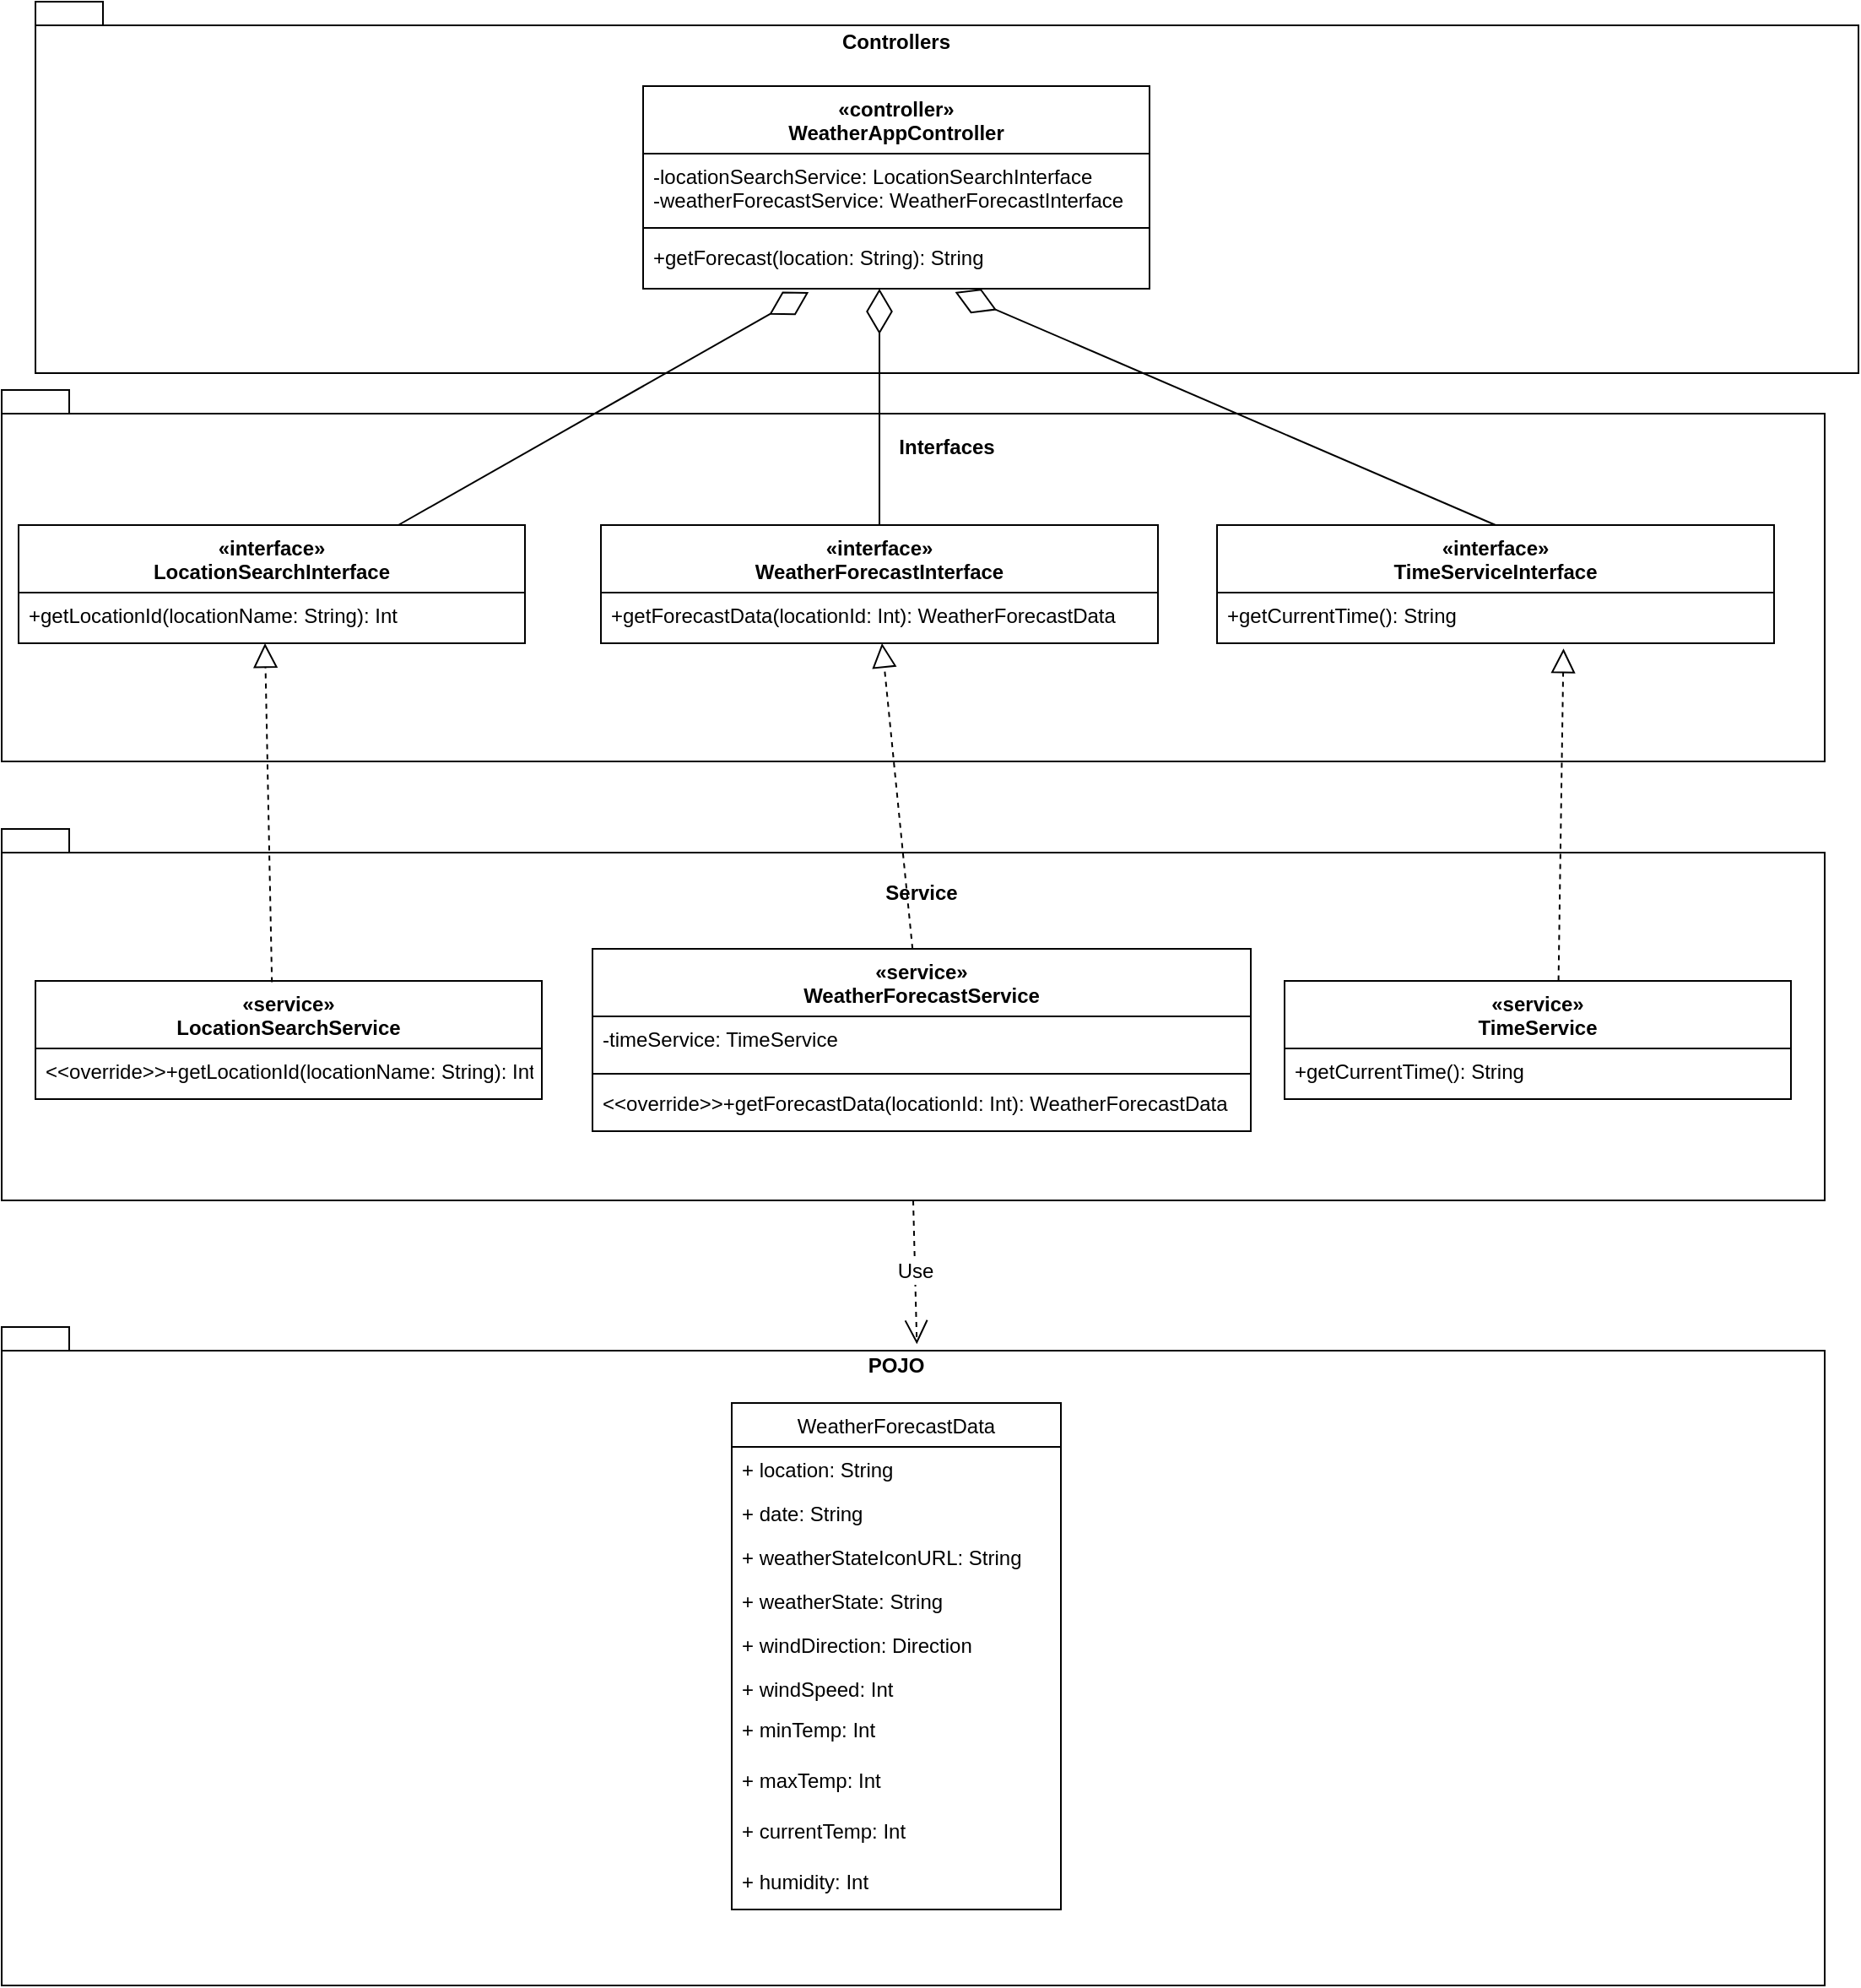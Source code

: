 <mxfile version="14.4.8" type="github">
  <diagram id="l5VUs57f16sQzUXNh8wB" name="Page-1">
    <mxGraphModel dx="2044" dy="874" grid="1" gridSize="10" guides="1" tooltips="1" connect="1" arrows="1" fold="1" page="1" pageScale="1" pageWidth="827" pageHeight="1169" math="0" shadow="0">
      <root>
        <mxCell id="0" />
        <mxCell id="1" parent="0" />
        <mxCell id="8i5R2quxsmmXq8oSvWyt-55" value="" style="shape=folder;fontStyle=1;spacingTop=30;tabWidth=40;tabHeight=14;tabPosition=left;html=1;noLabel=0;labelPosition=center;verticalLabelPosition=top;align=center;verticalAlign=bottom;fontSize=12;" vertex="1" parent="1">
          <mxGeometry x="30" y="785" width="1080" height="390" as="geometry" />
        </mxCell>
        <mxCell id="8i5R2quxsmmXq8oSvWyt-56" value="" style="shape=folder;fontStyle=1;spacingTop=30;tabWidth=40;tabHeight=14;tabPosition=left;html=1;noLabel=0;labelPosition=center;verticalLabelPosition=top;align=center;verticalAlign=bottom;fontSize=12;" vertex="1" parent="1">
          <mxGeometry x="50" width="1080" height="220" as="geometry" />
        </mxCell>
        <mxCell id="8i5R2quxsmmXq8oSvWyt-57" value="" style="shape=folder;fontStyle=1;spacingTop=30;tabWidth=40;tabHeight=14;tabPosition=left;html=1;noLabel=0;labelPosition=center;verticalLabelPosition=top;align=center;verticalAlign=bottom;fontSize=12;" vertex="1" parent="1">
          <mxGeometry x="30" y="490" width="1080" height="220" as="geometry" />
        </mxCell>
        <mxCell id="8i5R2quxsmmXq8oSvWyt-58" value="" style="shape=folder;fontStyle=1;spacingTop=30;tabWidth=40;tabHeight=14;tabPosition=left;html=1;noLabel=0;labelPosition=center;verticalLabelPosition=top;align=center;verticalAlign=bottom;fontSize=12;" vertex="1" parent="1">
          <mxGeometry x="30" y="230" width="1080" height="220" as="geometry" />
        </mxCell>
        <mxCell id="8i5R2quxsmmXq8oSvWyt-59" value="«controller»&#xa;WeatherAppController&#xa;&#xa;" style="swimlane;fontStyle=1;align=center;verticalAlign=top;childLayout=stackLayout;horizontal=1;startSize=40;horizontalStack=0;resizeParent=1;resizeParentMax=0;resizeLast=0;collapsible=1;marginBottom=0;" vertex="1" parent="1">
          <mxGeometry x="410" y="50" width="300" height="120" as="geometry">
            <mxRectangle x="210" y="70" width="100" height="26" as="alternateBounds" />
          </mxGeometry>
        </mxCell>
        <mxCell id="8i5R2quxsmmXq8oSvWyt-60" value="-locationSearchService: LocationSearchInterface&#xa;-weatherForecastService: WeatherForecastInterface" style="text;strokeColor=none;fillColor=none;align=left;verticalAlign=top;spacingLeft=4;spacingRight=4;overflow=hidden;rotatable=0;points=[[0,0.5],[1,0.5]];portConstraint=eastwest;" vertex="1" parent="8i5R2quxsmmXq8oSvWyt-59">
          <mxGeometry y="40" width="300" height="40" as="geometry" />
        </mxCell>
        <mxCell id="8i5R2quxsmmXq8oSvWyt-61" value="" style="line;strokeWidth=1;fillColor=none;align=left;verticalAlign=middle;spacingTop=-1;spacingLeft=3;spacingRight=3;rotatable=0;labelPosition=right;points=[];portConstraint=eastwest;" vertex="1" parent="8i5R2quxsmmXq8oSvWyt-59">
          <mxGeometry y="80" width="300" height="8" as="geometry" />
        </mxCell>
        <mxCell id="8i5R2quxsmmXq8oSvWyt-62" value="+getForecast(location: String): String" style="text;strokeColor=none;fillColor=none;align=left;verticalAlign=top;spacingLeft=4;spacingRight=4;overflow=hidden;rotatable=0;points=[[0,0.5],[1,0.5]];portConstraint=eastwest;" vertex="1" parent="8i5R2quxsmmXq8oSvWyt-59">
          <mxGeometry y="88" width="300" height="32" as="geometry" />
        </mxCell>
        <mxCell id="8i5R2quxsmmXq8oSvWyt-63" value="«interface»&#xa;LocationSearchInterface&#xa;" style="swimlane;fontStyle=1;align=center;verticalAlign=top;childLayout=stackLayout;horizontal=1;startSize=40;horizontalStack=0;resizeParent=1;resizeParentMax=0;resizeLast=0;collapsible=1;marginBottom=0;" vertex="1" parent="1">
          <mxGeometry x="40" y="310" width="300" height="70" as="geometry">
            <mxRectangle x="210" y="70" width="100" height="26" as="alternateBounds" />
          </mxGeometry>
        </mxCell>
        <mxCell id="8i5R2quxsmmXq8oSvWyt-64" value="+getLocationId(locationName: String): Int" style="text;strokeColor=none;fillColor=none;align=left;verticalAlign=top;spacingLeft=4;spacingRight=4;overflow=hidden;rotatable=0;points=[[0,0.5],[1,0.5]];portConstraint=eastwest;" vertex="1" parent="8i5R2quxsmmXq8oSvWyt-63">
          <mxGeometry y="40" width="300" height="30" as="geometry" />
        </mxCell>
        <mxCell id="8i5R2quxsmmXq8oSvWyt-65" value="«interface»&#xa;WeatherForecastInterface" style="swimlane;fontStyle=1;align=center;verticalAlign=top;childLayout=stackLayout;horizontal=1;startSize=40;horizontalStack=0;resizeParent=1;resizeParentMax=0;resizeLast=0;collapsible=1;marginBottom=0;" vertex="1" parent="1">
          <mxGeometry x="385" y="310" width="330" height="70" as="geometry">
            <mxRectangle x="210" y="70" width="100" height="26" as="alternateBounds" />
          </mxGeometry>
        </mxCell>
        <mxCell id="8i5R2quxsmmXq8oSvWyt-66" value="+getForecastData(locationId: Int): WeatherForecastData" style="text;strokeColor=none;fillColor=none;align=left;verticalAlign=top;spacingLeft=4;spacingRight=4;overflow=hidden;rotatable=0;points=[[0,0.5],[1,0.5]];portConstraint=eastwest;" vertex="1" parent="8i5R2quxsmmXq8oSvWyt-65">
          <mxGeometry y="40" width="330" height="30" as="geometry" />
        </mxCell>
        <mxCell id="8i5R2quxsmmXq8oSvWyt-67" value="«service»&#xa;LocationSearchService" style="swimlane;fontStyle=1;align=center;verticalAlign=top;childLayout=stackLayout;horizontal=1;startSize=40;horizontalStack=0;resizeParent=1;resizeParentMax=0;resizeLast=0;collapsible=1;marginBottom=0;" vertex="1" parent="1">
          <mxGeometry x="50" y="580" width="300" height="70" as="geometry">
            <mxRectangle x="210" y="70" width="100" height="26" as="alternateBounds" />
          </mxGeometry>
        </mxCell>
        <mxCell id="8i5R2quxsmmXq8oSvWyt-68" value="&lt;&lt;override&gt;&gt;+getLocationId(locationName: String): Int" style="text;strokeColor=none;fillColor=none;align=left;verticalAlign=top;spacingLeft=4;spacingRight=4;overflow=hidden;rotatable=0;points=[[0,0.5],[1,0.5]];portConstraint=eastwest;" vertex="1" parent="8i5R2quxsmmXq8oSvWyt-67">
          <mxGeometry y="40" width="300" height="30" as="geometry" />
        </mxCell>
        <mxCell id="8i5R2quxsmmXq8oSvWyt-69" value="«service»&#xa;TimeService" style="swimlane;fontStyle=1;align=center;verticalAlign=top;childLayout=stackLayout;horizontal=1;startSize=40;horizontalStack=0;resizeParent=1;resizeParentMax=0;resizeLast=0;collapsible=1;marginBottom=0;" vertex="1" parent="1">
          <mxGeometry x="790" y="580" width="300" height="70" as="geometry">
            <mxRectangle x="210" y="70" width="100" height="26" as="alternateBounds" />
          </mxGeometry>
        </mxCell>
        <mxCell id="8i5R2quxsmmXq8oSvWyt-70" value="+getCurrentTime(): String" style="text;strokeColor=none;fillColor=none;align=left;verticalAlign=top;spacingLeft=4;spacingRight=4;overflow=hidden;rotatable=0;points=[[0,0.5],[1,0.5]];portConstraint=eastwest;" vertex="1" parent="8i5R2quxsmmXq8oSvWyt-69">
          <mxGeometry y="40" width="300" height="30" as="geometry" />
        </mxCell>
        <mxCell id="8i5R2quxsmmXq8oSvWyt-71" value="«service»&#xa;WeatherForecastService&#xa;&#xa;" style="swimlane;fontStyle=1;align=center;verticalAlign=top;childLayout=stackLayout;horizontal=1;startSize=40;horizontalStack=0;resizeParent=1;resizeParentMax=0;resizeLast=0;collapsible=1;marginBottom=0;" vertex="1" parent="1">
          <mxGeometry x="380" y="561" width="390" height="108" as="geometry">
            <mxRectangle x="210" y="70" width="100" height="26" as="alternateBounds" />
          </mxGeometry>
        </mxCell>
        <mxCell id="8i5R2quxsmmXq8oSvWyt-72" value="-timeService: TimeService" style="text;strokeColor=none;fillColor=none;align=left;verticalAlign=top;spacingLeft=4;spacingRight=4;overflow=hidden;rotatable=0;points=[[0,0.5],[1,0.5]];portConstraint=eastwest;" vertex="1" parent="8i5R2quxsmmXq8oSvWyt-71">
          <mxGeometry y="40" width="390" height="30" as="geometry" />
        </mxCell>
        <mxCell id="8i5R2quxsmmXq8oSvWyt-73" value="" style="line;strokeWidth=1;fillColor=none;align=left;verticalAlign=middle;spacingTop=-1;spacingLeft=3;spacingRight=3;rotatable=0;labelPosition=right;points=[];portConstraint=eastwest;" vertex="1" parent="8i5R2quxsmmXq8oSvWyt-71">
          <mxGeometry y="70" width="390" height="8" as="geometry" />
        </mxCell>
        <mxCell id="8i5R2quxsmmXq8oSvWyt-74" value="&lt;&lt;override&gt;&gt;+getForecastData(locationId: Int): WeatherForecastData" style="text;strokeColor=none;fillColor=none;align=left;verticalAlign=top;spacingLeft=4;spacingRight=4;overflow=hidden;rotatable=0;points=[[0,0.5],[1,0.5]];portConstraint=eastwest;" vertex="1" parent="8i5R2quxsmmXq8oSvWyt-71">
          <mxGeometry y="78" width="390" height="30" as="geometry" />
        </mxCell>
        <mxCell id="8i5R2quxsmmXq8oSvWyt-75" value="WeatherForecastData" style="swimlane;fontStyle=0;childLayout=stackLayout;horizontal=1;startSize=26;fillColor=none;horizontalStack=0;resizeParent=1;resizeParentMax=0;resizeLast=0;collapsible=1;marginBottom=0;" vertex="1" parent="1">
          <mxGeometry x="462.5" y="830" width="195" height="300" as="geometry" />
        </mxCell>
        <mxCell id="8i5R2quxsmmXq8oSvWyt-76" value="+ location: String" style="text;strokeColor=none;fillColor=none;align=left;verticalAlign=top;spacingLeft=4;spacingRight=4;overflow=hidden;rotatable=0;points=[[0,0.5],[1,0.5]];portConstraint=eastwest;" vertex="1" parent="8i5R2quxsmmXq8oSvWyt-75">
          <mxGeometry y="26" width="195" height="26" as="geometry" />
        </mxCell>
        <mxCell id="8i5R2quxsmmXq8oSvWyt-77" value="+ date: String" style="text;strokeColor=none;fillColor=none;align=left;verticalAlign=top;spacingLeft=4;spacingRight=4;overflow=hidden;rotatable=0;points=[[0,0.5],[1,0.5]];portConstraint=eastwest;" vertex="1" parent="8i5R2quxsmmXq8oSvWyt-75">
          <mxGeometry y="52" width="195" height="26" as="geometry" />
        </mxCell>
        <mxCell id="8i5R2quxsmmXq8oSvWyt-78" value="+ weatherStateIconURL: String" style="text;strokeColor=none;fillColor=none;align=left;verticalAlign=top;spacingLeft=4;spacingRight=4;overflow=hidden;rotatable=0;points=[[0,0.5],[1,0.5]];portConstraint=eastwest;" vertex="1" parent="8i5R2quxsmmXq8oSvWyt-75">
          <mxGeometry y="78" width="195" height="26" as="geometry" />
        </mxCell>
        <mxCell id="8i5R2quxsmmXq8oSvWyt-79" value="+ weatherState: String&#xa;" style="text;strokeColor=none;fillColor=none;align=left;verticalAlign=top;spacingLeft=4;spacingRight=4;overflow=hidden;rotatable=0;points=[[0,0.5],[1,0.5]];portConstraint=eastwest;" vertex="1" parent="8i5R2quxsmmXq8oSvWyt-75">
          <mxGeometry y="104" width="195" height="26" as="geometry" />
        </mxCell>
        <mxCell id="8i5R2quxsmmXq8oSvWyt-80" value="+ windDirection: Direction" style="text;strokeColor=none;fillColor=none;align=left;verticalAlign=top;spacingLeft=4;spacingRight=4;overflow=hidden;rotatable=0;points=[[0,0.5],[1,0.5]];portConstraint=eastwest;" vertex="1" parent="8i5R2quxsmmXq8oSvWyt-75">
          <mxGeometry y="130" width="195" height="26" as="geometry" />
        </mxCell>
        <mxCell id="8i5R2quxsmmXq8oSvWyt-81" value="+ windSpeed: Int" style="text;strokeColor=none;fillColor=none;align=left;verticalAlign=top;spacingLeft=4;spacingRight=4;overflow=hidden;rotatable=0;points=[[0,0.5],[1,0.5]];portConstraint=eastwest;" vertex="1" parent="8i5R2quxsmmXq8oSvWyt-75">
          <mxGeometry y="156" width="195" height="24" as="geometry" />
        </mxCell>
        <mxCell id="8i5R2quxsmmXq8oSvWyt-82" value="+ minTemp: Int" style="text;strokeColor=none;fillColor=none;align=left;verticalAlign=top;spacingLeft=4;spacingRight=4;overflow=hidden;rotatable=0;points=[[0,0.5],[1,0.5]];portConstraint=eastwest;" vertex="1" parent="8i5R2quxsmmXq8oSvWyt-75">
          <mxGeometry y="180" width="195" height="30" as="geometry" />
        </mxCell>
        <mxCell id="8i5R2quxsmmXq8oSvWyt-83" value="+ maxTemp: Int" style="text;strokeColor=none;fillColor=none;align=left;verticalAlign=top;spacingLeft=4;spacingRight=4;overflow=hidden;rotatable=0;points=[[0,0.5],[1,0.5]];portConstraint=eastwest;" vertex="1" parent="8i5R2quxsmmXq8oSvWyt-75">
          <mxGeometry y="210" width="195" height="30" as="geometry" />
        </mxCell>
        <mxCell id="8i5R2quxsmmXq8oSvWyt-84" value="+ currentTemp: Int" style="text;strokeColor=none;fillColor=none;align=left;verticalAlign=top;spacingLeft=4;spacingRight=4;overflow=hidden;rotatable=0;points=[[0,0.5],[1,0.5]];portConstraint=eastwest;" vertex="1" parent="8i5R2quxsmmXq8oSvWyt-75">
          <mxGeometry y="240" width="195" height="30" as="geometry" />
        </mxCell>
        <mxCell id="8i5R2quxsmmXq8oSvWyt-85" value="+ humidity: Int" style="text;strokeColor=none;fillColor=none;align=left;verticalAlign=top;spacingLeft=4;spacingRight=4;overflow=hidden;rotatable=0;points=[[0,0.5],[1,0.5]];portConstraint=eastwest;" vertex="1" parent="8i5R2quxsmmXq8oSvWyt-75">
          <mxGeometry y="270" width="195" height="30" as="geometry" />
        </mxCell>
        <mxCell id="8i5R2quxsmmXq8oSvWyt-86" value="«interface»&#xa;TimeServiceInterface" style="swimlane;fontStyle=1;align=center;verticalAlign=top;childLayout=stackLayout;horizontal=1;startSize=40;horizontalStack=0;resizeParent=1;resizeParentMax=0;resizeLast=0;collapsible=1;marginBottom=0;" vertex="1" parent="1">
          <mxGeometry x="750" y="310" width="330" height="70" as="geometry">
            <mxRectangle x="210" y="70" width="100" height="26" as="alternateBounds" />
          </mxGeometry>
        </mxCell>
        <mxCell id="8i5R2quxsmmXq8oSvWyt-87" value="+getCurrentTime(): String" style="text;strokeColor=none;fillColor=none;align=left;verticalAlign=top;spacingLeft=4;spacingRight=4;overflow=hidden;rotatable=0;points=[[0,0.5],[1,0.5]];portConstraint=eastwest;" vertex="1" parent="8i5R2quxsmmXq8oSvWyt-86">
          <mxGeometry y="40" width="330" height="30" as="geometry" />
        </mxCell>
        <mxCell id="8i5R2quxsmmXq8oSvWyt-88" value="" style="endArrow=diamondThin;endFill=0;endSize=24;html=1;" edge="1" parent="1" source="8i5R2quxsmmXq8oSvWyt-65">
          <mxGeometry width="160" relative="1" as="geometry">
            <mxPoint x="460" y="170" as="sourcePoint" />
            <mxPoint x="550" y="170" as="targetPoint" />
          </mxGeometry>
        </mxCell>
        <mxCell id="8i5R2quxsmmXq8oSvWyt-91" value="" style="endArrow=block;dashed=1;endFill=0;endSize=12;html=1;" edge="1" parent="1" source="8i5R2quxsmmXq8oSvWyt-71" target="8i5R2quxsmmXq8oSvWyt-66">
          <mxGeometry width="160" relative="1" as="geometry">
            <mxPoint x="460" y="460" as="sourcePoint" />
            <mxPoint x="620" y="460" as="targetPoint" />
          </mxGeometry>
        </mxCell>
        <mxCell id="8i5R2quxsmmXq8oSvWyt-92" value="" style="endArrow=block;dashed=1;endFill=0;endSize=12;html=1;exitX=0.541;exitY=-0.003;exitDx=0;exitDy=0;exitPerimeter=0;entryX=0.622;entryY=1.105;entryDx=0;entryDy=0;entryPerimeter=0;" edge="1" parent="1" source="8i5R2quxsmmXq8oSvWyt-69" target="8i5R2quxsmmXq8oSvWyt-87">
          <mxGeometry width="160" relative="1" as="geometry">
            <mxPoint x="563.885" y="400" as="sourcePoint" />
            <mxPoint x="920" y="322" as="targetPoint" />
            <Array as="points" />
          </mxGeometry>
        </mxCell>
        <mxCell id="8i5R2quxsmmXq8oSvWyt-93" value="" style="endArrow=block;dashed=1;endFill=0;endSize=12;html=1;exitX=0.467;exitY=0.011;exitDx=0;exitDy=0;exitPerimeter=0;" edge="1" parent="1" source="8i5R2quxsmmXq8oSvWyt-67">
          <mxGeometry width="160" relative="1" as="geometry">
            <mxPoint x="947.3" y="399.79" as="sourcePoint" />
            <mxPoint x="186" y="380" as="targetPoint" />
            <Array as="points" />
          </mxGeometry>
        </mxCell>
        <mxCell id="8i5R2quxsmmXq8oSvWyt-94" value="Use" style="endArrow=open;endSize=12;dashed=1;html=1;fontSize=12;exitX=0.5;exitY=1;exitDx=0;exitDy=0;exitPerimeter=0;entryX=0.502;entryY=0.026;entryDx=0;entryDy=0;entryPerimeter=0;" edge="1" parent="1" source="8i5R2quxsmmXq8oSvWyt-57" target="8i5R2quxsmmXq8oSvWyt-55">
          <mxGeometry width="160" relative="1" as="geometry">
            <mxPoint x="490" y="740" as="sourcePoint" />
            <mxPoint x="650" y="740" as="targetPoint" />
          </mxGeometry>
        </mxCell>
        <mxCell id="8i5R2quxsmmXq8oSvWyt-95" value="Interfaces" style="text;align=center;fontStyle=1;verticalAlign=middle;spacingLeft=3;spacingRight=3;strokeColor=none;rotatable=0;points=[[0,0.5],[1,0.5]];portConstraint=eastwest;fontSize=12;" vertex="1" parent="1">
          <mxGeometry x="550" y="250" width="80" height="26" as="geometry" />
        </mxCell>
        <mxCell id="8i5R2quxsmmXq8oSvWyt-96" value="Controllers" style="text;align=center;fontStyle=1;verticalAlign=middle;spacingLeft=3;spacingRight=3;strokeColor=none;rotatable=0;points=[[0,0.5],[1,0.5]];portConstraint=eastwest;fontSize=12;" vertex="1" parent="1">
          <mxGeometry x="520" y="10" width="80" height="26" as="geometry" />
        </mxCell>
        <mxCell id="8i5R2quxsmmXq8oSvWyt-97" value="Service" style="text;align=center;fontStyle=1;verticalAlign=middle;spacingLeft=3;spacingRight=3;strokeColor=none;rotatable=0;points=[[0,0.5],[1,0.5]];portConstraint=eastwest;fontSize=12;" vertex="1" parent="1">
          <mxGeometry x="535" y="514" width="80" height="26" as="geometry" />
        </mxCell>
        <mxCell id="8i5R2quxsmmXq8oSvWyt-98" value="POJO" style="text;align=center;fontStyle=1;verticalAlign=middle;spacingLeft=3;spacingRight=3;strokeColor=none;rotatable=0;points=[[0,0.5],[1,0.5]];portConstraint=eastwest;fontSize=12;" vertex="1" parent="1">
          <mxGeometry x="520" y="794" width="80" height="26" as="geometry" />
        </mxCell>
        <mxCell id="8i5R2quxsmmXq8oSvWyt-99" value="" style="endArrow=diamondThin;endFill=0;endSize=24;html=1;exitX=0.5;exitY=0;exitDx=0;exitDy=0;entryX=0.616;entryY=1.063;entryDx=0;entryDy=0;entryPerimeter=0;" edge="1" parent="1" source="8i5R2quxsmmXq8oSvWyt-86" target="8i5R2quxsmmXq8oSvWyt-62">
          <mxGeometry width="160" relative="1" as="geometry">
            <mxPoint x="560" y="320" as="sourcePoint" />
            <mxPoint x="560" y="180" as="targetPoint" />
            <Array as="points" />
          </mxGeometry>
        </mxCell>
        <mxCell id="8i5R2quxsmmXq8oSvWyt-100" value="" style="endArrow=diamondThin;endFill=0;endSize=24;html=1;exitX=0.75;exitY=0;exitDx=0;exitDy=0;entryX=0.327;entryY=1.063;entryDx=0;entryDy=0;entryPerimeter=0;" edge="1" parent="1" source="8i5R2quxsmmXq8oSvWyt-63" target="8i5R2quxsmmXq8oSvWyt-62">
          <mxGeometry width="160" relative="1" as="geometry">
            <mxPoint x="560" y="320" as="sourcePoint" />
            <mxPoint x="560" y="180" as="targetPoint" />
          </mxGeometry>
        </mxCell>
      </root>
    </mxGraphModel>
  </diagram>
</mxfile>
